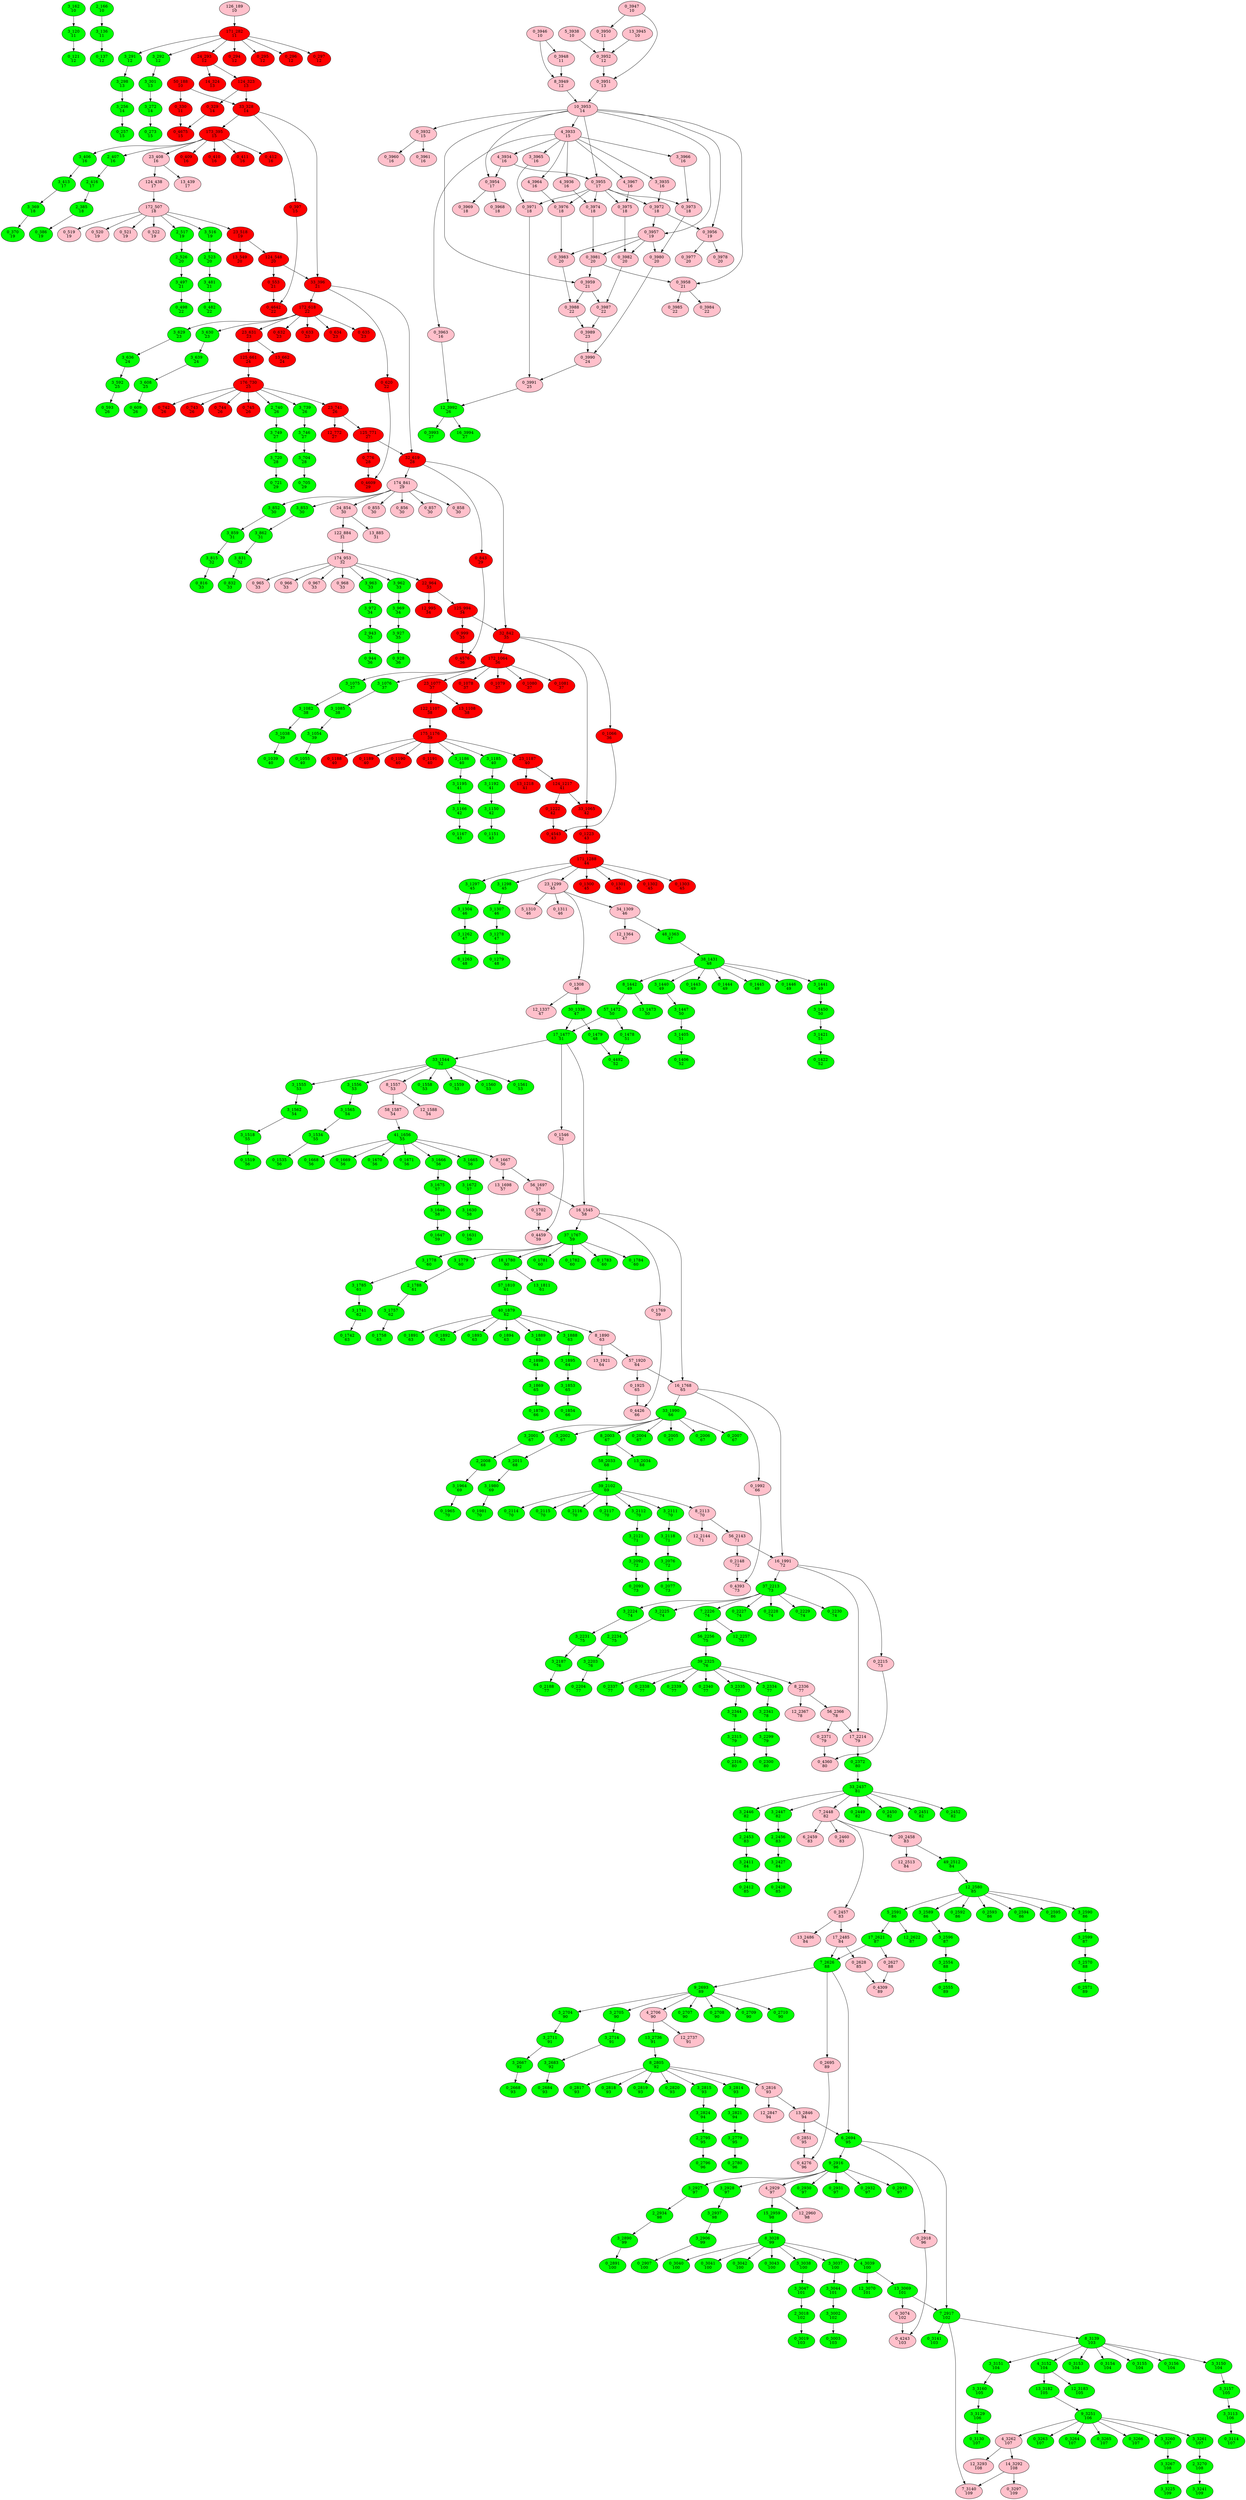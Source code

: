 digraph{
"3_162\n10" [style=filled, fillcolor = green]
"3_162\n10" -> "3_120\n11"
"3_120\n11" [style=filled, fillcolor = green]
"2_166\n10" [style=filled, fillcolor = green]
"2_166\n10" -> "3_136\n11"
"3_136\n11" [style=filled, fillcolor = green]
"126_189\n10" [style=filled, fillcolor = pink]
"126_189\n10" -> "171_282\n11"
"171_282\n11" [style=filled, fillcolor = red]
"50_188\n10" [style=filled, fillcolor = red]
"50_188\n10" -> "0_330\n11"
"0_330\n11" [style=filled, fillcolor = red]
"50_188\n10" -> "33_328\n14"
"33_328\n14" [style=filled, fillcolor = red]
"0_3946\n10" [style=filled, fillcolor = pink]
"0_3946\n10" -> "0_3948\n11"
"0_3948\n11" [style=filled, fillcolor = pink]
"0_3946\n10" -> "8_3949\n12"
"8_3949\n12" [style=filled, fillcolor = pink]
"0_3947\n10" [style=filled, fillcolor = pink]
"0_3947\n10" -> "0_3950\n11"
"0_3950\n11" [style=filled, fillcolor = pink]
"0_3947\n10" -> "0_3951\n13"
"0_3951\n13" [style=filled, fillcolor = pink]
"3_120\n11" [style=filled, fillcolor = green]
"3_120\n11" -> "0_121\n12"
"0_121\n12" [style=filled, fillcolor = green]
"3_136\n11" [style=filled, fillcolor = green]
"3_136\n11" -> "0_137\n12"
"0_137\n12" [style=filled, fillcolor = green]
"171_282\n11" [style=filled, fillcolor = red]
"171_282\n11" -> "3_291\n12"
"3_291\n12" [style=filled, fillcolor = green]
"171_282\n11" -> "3_292\n12"
"3_292\n12" [style=filled, fillcolor = green]
"171_282\n11" -> "24_293\n12"
"24_293\n12" [style=filled, fillcolor = red]
"171_282\n11" -> "0_294\n12"
"0_294\n12" [style=filled, fillcolor = red]
"171_282\n11" -> "0_295\n12"
"0_295\n12" [style=filled, fillcolor = red]
"171_282\n11" -> "0_296\n12"
"0_296\n12" [style=filled, fillcolor = red]
"171_282\n11" -> "0_297\n12"
"0_297\n12" [style=filled, fillcolor = red]
"0_3948\n11" [style=filled, fillcolor = pink]
"0_3948\n11" -> "8_3949\n12"
"8_3949\n12" [style=filled, fillcolor = pink]
"5_3938\n10" [style=filled, fillcolor = pink]
"5_3938\n10" -> "0_3952\n12"
"0_3952\n12" [style=filled, fillcolor = pink]
"13_3945\n10" [style=filled, fillcolor = pink]
"13_3945\n10" -> "0_3952\n12"
"0_3952\n12" [style=filled, fillcolor = pink]
"0_3950\n11" [style=filled, fillcolor = pink]
"0_3950\n11" -> "0_3952\n12"
"0_3952\n12" [style=filled, fillcolor = pink]
"3_291\n12" [style=filled, fillcolor = green]
"3_291\n12" -> "3_298\n13"
"3_298\n13" [style=filled, fillcolor = green]
"3_292\n12" [style=filled, fillcolor = green]
"3_292\n12" -> "3_301\n13"
"3_301\n13" [style=filled, fillcolor = green]
"24_293\n12" [style=filled, fillcolor = red]
"24_293\n12" -> "124_323\n13"
"124_323\n13" [style=filled, fillcolor = red]
"24_293\n12" -> "14_324\n13"
"14_324\n13" [style=filled, fillcolor = red]
"0_3952\n12" [style=filled, fillcolor = pink]
"0_3952\n12" -> "0_3951\n13"
"0_3951\n13" [style=filled, fillcolor = pink]
"3_298\n13" [style=filled, fillcolor = green]
"3_298\n13" -> "3_256\n14"
"3_256\n14" [style=filled, fillcolor = green]
"3_301\n13" [style=filled, fillcolor = green]
"3_301\n13" -> "3_272\n14"
"3_272\n14" [style=filled, fillcolor = green]
"124_323\n13" [style=filled, fillcolor = red]
"124_323\n13" -> "33_328\n14"
"33_328\n14" [style=filled, fillcolor = red]
"124_323\n13" -> "0_329\n14"
"0_329\n14" [style=filled, fillcolor = red]
"8_3949\n12" [style=filled, fillcolor = pink]
"8_3949\n12" -> "10_3953\n14"
"10_3953\n14" [style=filled, fillcolor = pink]
"0_3951\n13" [style=filled, fillcolor = pink]
"0_3951\n13" -> "10_3953\n14"
"10_3953\n14" [style=filled, fillcolor = pink]
"3_256\n14" [style=filled, fillcolor = green]
"3_256\n14" -> "0_257\n15"
"0_257\n15" [style=filled, fillcolor = green]
"3_272\n14" [style=filled, fillcolor = green]
"3_272\n14" -> "0_273\n15"
"0_273\n15" [style=filled, fillcolor = green]
"33_328\n14" [style=filled, fillcolor = red]
"33_328\n14" -> "173_395\n15"
"173_395\n15" [style=filled, fillcolor = red]
"33_328\n14" -> "0_397\n15"
"0_397\n15" [style=filled, fillcolor = red]
"33_328\n14" -> "33_396\n21"
"33_396\n21" [style=filled, fillcolor = red]
"10_3953\n14" [style=filled, fillcolor = pink]
"10_3953\n14" -> "0_3932\n15"
"0_3932\n15" [style=filled, fillcolor = pink]
"10_3953\n14" -> "4_3933\n15"
"4_3933\n15" [style=filled, fillcolor = pink]
"10_3953\n14" -> "0_3954\n17"
"0_3954\n17" [style=filled, fillcolor = pink]
"10_3953\n14" -> "0_3955\n17"
"0_3955\n17" [style=filled, fillcolor = pink]
"10_3953\n14" -> "0_3956\n19"
"0_3956\n19" [style=filled, fillcolor = pink]
"10_3953\n14" -> "0_3957\n19"
"0_3957\n19" [style=filled, fillcolor = pink]
"10_3953\n14" -> "0_3958\n21"
"0_3958\n21" [style=filled, fillcolor = pink]
"10_3953\n14" -> "0_3959\n21"
"0_3959\n21" [style=filled, fillcolor = pink]
"0_330\n11" [style=filled, fillcolor = red]
"0_330\n11" -> "0_4675\n15"
"0_4675\n15" [style=filled, fillcolor = red]
"0_329\n14" [style=filled, fillcolor = red]
"0_329\n14" -> "0_4675\n15"
"0_4675\n15" [style=filled, fillcolor = red]
"173_395\n15" [style=filled, fillcolor = red]
"173_395\n15" -> "3_406\n16"
"3_406\n16" [style=filled, fillcolor = green]
"173_395\n15" -> "2_407\n16"
"2_407\n16" [style=filled, fillcolor = green]
"173_395\n15" -> "23_408\n16"
"23_408\n16" [style=filled, fillcolor = pink]
"173_395\n15" -> "0_409\n16"
"0_409\n16" [style=filled, fillcolor = red]
"173_395\n15" -> "0_410\n16"
"0_410\n16" [style=filled, fillcolor = red]
"173_395\n15" -> "0_411\n16"
"0_411\n16" [style=filled, fillcolor = red]
"173_395\n15" -> "0_412\n16"
"0_412\n16" [style=filled, fillcolor = red]
"4_3933\n15" [style=filled, fillcolor = pink]
"4_3933\n15" -> "4_3934\n16"
"4_3934\n16" [style=filled, fillcolor = pink]
"4_3933\n15" -> "3_3935\n16"
"3_3935\n16" [style=filled, fillcolor = pink]
"4_3933\n15" -> "4_3936\n16"
"4_3936\n16" [style=filled, fillcolor = pink]
"4_3933\n15" -> "0_3963\n16"
"0_3963\n16" [style=filled, fillcolor = pink]
"4_3933\n15" -> "4_3964\n16"
"4_3964\n16" [style=filled, fillcolor = pink]
"4_3933\n15" -> "3_3965\n16"
"3_3965\n16" [style=filled, fillcolor = pink]
"4_3933\n15" -> "3_3966\n16"
"3_3966\n16" [style=filled, fillcolor = pink]
"4_3933\n15" -> "4_3967\n16"
"4_3967\n16" [style=filled, fillcolor = pink]
"0_3932\n15" [style=filled, fillcolor = pink]
"0_3932\n15" -> "0_3960\n16"
"0_3960\n16" [style=filled, fillcolor = pink]
"0_3932\n15" -> "0_3961\n16"
"0_3961\n16" [style=filled, fillcolor = pink]
"3_406\n16" [style=filled, fillcolor = green]
"3_406\n16" -> "3_413\n17"
"3_413\n17" [style=filled, fillcolor = green]
"2_407\n16" [style=filled, fillcolor = green]
"2_407\n16" -> "2_416\n17"
"2_416\n17" [style=filled, fillcolor = green]
"23_408\n16" [style=filled, fillcolor = pink]
"23_408\n16" -> "124_438\n17"
"124_438\n17" [style=filled, fillcolor = pink]
"23_408\n16" -> "13_439\n17"
"13_439\n17" [style=filled, fillcolor = pink]
"4_3934\n16" [style=filled, fillcolor = pink]
"4_3934\n16" -> "0_3954\n17"
"0_3954\n17" [style=filled, fillcolor = pink]
"4_3934\n16" -> "0_3955\n17"
"0_3955\n17" [style=filled, fillcolor = pink]
"3_413\n17" [style=filled, fillcolor = green]
"3_413\n17" -> "3_369\n18"
"3_369\n18" [style=filled, fillcolor = green]
"2_416\n17" [style=filled, fillcolor = green]
"2_416\n17" -> "2_385\n18"
"2_385\n18" [style=filled, fillcolor = green]
"124_438\n17" [style=filled, fillcolor = pink]
"124_438\n17" -> "172_507\n18"
"172_507\n18" [style=filled, fillcolor = pink]
"0_3954\n17" [style=filled, fillcolor = pink]
"0_3954\n17" -> "0_3968\n18"
"0_3968\n18" [style=filled, fillcolor = pink]
"0_3954\n17" -> "0_3969\n18"
"0_3969\n18" [style=filled, fillcolor = pink]
"3_3965\n16" [style=filled, fillcolor = pink]
"3_3965\n16" -> "0_3971\n18"
"0_3971\n18" [style=filled, fillcolor = pink]
"0_3955\n17" [style=filled, fillcolor = pink]
"0_3955\n17" -> "0_3971\n18"
"0_3971\n18" [style=filled, fillcolor = pink]
"0_3955\n17" -> "0_3972\n18"
"0_3972\n18" [style=filled, fillcolor = pink]
"0_3955\n17" -> "0_3973\n18"
"0_3973\n18" [style=filled, fillcolor = pink]
"0_3955\n17" -> "0_3974\n18"
"0_3974\n18" [style=filled, fillcolor = pink]
"0_3955\n17" -> "0_3975\n18"
"0_3975\n18" [style=filled, fillcolor = pink]
"0_3955\n17" -> "0_3976\n18"
"0_3976\n18" [style=filled, fillcolor = pink]
"3_3935\n16" [style=filled, fillcolor = pink]
"3_3935\n16" -> "0_3972\n18"
"0_3972\n18" [style=filled, fillcolor = pink]
"3_3966\n16" [style=filled, fillcolor = pink]
"3_3966\n16" -> "0_3973\n18"
"0_3973\n18" [style=filled, fillcolor = pink]
"4_3936\n16" [style=filled, fillcolor = pink]
"4_3936\n16" -> "0_3974\n18"
"0_3974\n18" [style=filled, fillcolor = pink]
"4_3967\n16" [style=filled, fillcolor = pink]
"4_3967\n16" -> "0_3975\n18"
"0_3975\n18" [style=filled, fillcolor = pink]
"4_3964\n16" [style=filled, fillcolor = pink]
"4_3964\n16" -> "0_3976\n18"
"0_3976\n18" [style=filled, fillcolor = pink]
"3_369\n18" [style=filled, fillcolor = green]
"3_369\n18" -> "0_370\n19"
"0_370\n19" [style=filled, fillcolor = green]
"2_385\n18" [style=filled, fillcolor = green]
"2_385\n18" -> "0_386\n19"
"0_386\n19" [style=filled, fillcolor = green]
"172_507\n18" [style=filled, fillcolor = pink]
"172_507\n18" -> "3_516\n19"
"3_516\n19" [style=filled, fillcolor = green]
"172_507\n18" -> "2_517\n19"
"2_517\n19" [style=filled, fillcolor = green]
"172_507\n18" -> "23_518\n19"
"23_518\n19" [style=filled, fillcolor = red]
"172_507\n18" -> "0_519\n19"
"0_519\n19" [style=filled, fillcolor = pink]
"172_507\n18" -> "0_520\n19"
"0_520\n19" [style=filled, fillcolor = pink]
"172_507\n18" -> "0_521\n19"
"0_521\n19" [style=filled, fillcolor = pink]
"172_507\n18" -> "0_522\n19"
"0_522\n19" [style=filled, fillcolor = pink]
"0_3972\n18" [style=filled, fillcolor = pink]
"0_3972\n18" -> "0_3956\n19"
"0_3956\n19" [style=filled, fillcolor = pink]
"0_3972\n18" -> "0_3957\n19"
"0_3957\n19" [style=filled, fillcolor = pink]
"3_516\n19" [style=filled, fillcolor = green]
"3_516\n19" -> "2_523\n20"
"2_523\n20" [style=filled, fillcolor = green]
"2_517\n19" [style=filled, fillcolor = green]
"2_517\n19" -> "2_526\n20"
"2_526\n20" [style=filled, fillcolor = green]
"23_518\n19" [style=filled, fillcolor = red]
"23_518\n19" -> "124_548\n20"
"124_548\n20" [style=filled, fillcolor = red]
"23_518\n19" -> "13_549\n20"
"13_549\n20" [style=filled, fillcolor = red]
"0_3956\n19" [style=filled, fillcolor = pink]
"0_3956\n19" -> "0_3977\n20"
"0_3977\n20" [style=filled, fillcolor = pink]
"0_3956\n19" -> "0_3978\n20"
"0_3978\n20" [style=filled, fillcolor = pink]
"0_3973\n18" [style=filled, fillcolor = pink]
"0_3973\n18" -> "0_3980\n20"
"0_3980\n20" [style=filled, fillcolor = pink]
"0_3957\n19" [style=filled, fillcolor = pink]
"0_3957\n19" -> "0_3980\n20"
"0_3980\n20" [style=filled, fillcolor = pink]
"0_3957\n19" -> "0_3981\n20"
"0_3981\n20" [style=filled, fillcolor = pink]
"0_3957\n19" -> "0_3982\n20"
"0_3982\n20" [style=filled, fillcolor = pink]
"0_3957\n19" -> "0_3983\n20"
"0_3983\n20" [style=filled, fillcolor = pink]
"0_3974\n18" [style=filled, fillcolor = pink]
"0_3974\n18" -> "0_3981\n20"
"0_3981\n20" [style=filled, fillcolor = pink]
"0_3975\n18" [style=filled, fillcolor = pink]
"0_3975\n18" -> "0_3982\n20"
"0_3982\n20" [style=filled, fillcolor = pink]
"0_3976\n18" [style=filled, fillcolor = pink]
"0_3976\n18" -> "0_3983\n20"
"0_3983\n20" [style=filled, fillcolor = pink]
"124_548\n20" [style=filled, fillcolor = red]
"124_548\n20" -> "33_396\n21"
"33_396\n21" [style=filled, fillcolor = red]
"124_548\n20" -> "0_553\n21"
"0_553\n21" [style=filled, fillcolor = red]
"2_523\n20" [style=filled, fillcolor = green]
"2_523\n20" -> "3_481\n21"
"3_481\n21" [style=filled, fillcolor = green]
"2_526\n20" [style=filled, fillcolor = green]
"2_526\n20" -> "3_497\n21"
"3_497\n21" [style=filled, fillcolor = green]
"0_3981\n20" [style=filled, fillcolor = pink]
"0_3981\n20" -> "0_3958\n21"
"0_3958\n21" [style=filled, fillcolor = pink]
"0_3981\n20" -> "0_3959\n21"
"0_3959\n21" [style=filled, fillcolor = pink]
"3_481\n21" [style=filled, fillcolor = green]
"3_481\n21" -> "0_482\n22"
"0_482\n22" [style=filled, fillcolor = green]
"3_497\n21" [style=filled, fillcolor = green]
"3_497\n21" -> "0_498\n22"
"0_498\n22" [style=filled, fillcolor = green]
"33_396\n21" [style=filled, fillcolor = red]
"33_396\n21" -> "172_618\n22"
"172_618\n22" [style=filled, fillcolor = red]
"33_396\n21" -> "0_620\n22"
"0_620\n22" [style=filled, fillcolor = red]
"33_396\n21" -> "32_619\n28"
"32_619\n28" [style=filled, fillcolor = red]
"0_3958\n21" [style=filled, fillcolor = pink]
"0_3958\n21" -> "0_3984\n22"
"0_3984\n22" [style=filled, fillcolor = pink]
"0_3958\n21" -> "0_3985\n22"
"0_3985\n22" [style=filled, fillcolor = pink]
"0_3982\n20" [style=filled, fillcolor = pink]
"0_3982\n20" -> "0_3987\n22"
"0_3987\n22" [style=filled, fillcolor = pink]
"0_3959\n21" [style=filled, fillcolor = pink]
"0_3959\n21" -> "0_3987\n22"
"0_3987\n22" [style=filled, fillcolor = pink]
"0_3959\n21" -> "0_3988\n22"
"0_3988\n22" [style=filled, fillcolor = pink]
"0_3983\n20" [style=filled, fillcolor = pink]
"0_3983\n20" -> "0_3988\n22"
"0_3988\n22" [style=filled, fillcolor = pink]
"0_397\n15" [style=filled, fillcolor = red]
"0_397\n15" -> "0_4642\n22"
"0_4642\n22" [style=filled, fillcolor = red]
"0_553\n21" [style=filled, fillcolor = red]
"0_553\n21" -> "0_4642\n22"
"0_4642\n22" [style=filled, fillcolor = red]
"172_618\n22" [style=filled, fillcolor = red]
"172_618\n22" -> "3_629\n23"
"3_629\n23" [style=filled, fillcolor = green]
"172_618\n22" -> "3_630\n23"
"3_630\n23" [style=filled, fillcolor = green]
"172_618\n22" -> "23_631\n23"
"23_631\n23" [style=filled, fillcolor = red]
"172_618\n22" -> "0_632\n23"
"0_632\n23" [style=filled, fillcolor = red]
"172_618\n22" -> "0_633\n23"
"0_633\n23" [style=filled, fillcolor = red]
"172_618\n22" -> "0_634\n23"
"0_634\n23" [style=filled, fillcolor = red]
"172_618\n22" -> "0_635\n23"
"0_635\n23" [style=filled, fillcolor = red]
"0_3987\n22" [style=filled, fillcolor = pink]
"0_3987\n22" -> "0_3989\n23"
"0_3989\n23" [style=filled, fillcolor = pink]
"0_3988\n22" [style=filled, fillcolor = pink]
"0_3988\n22" -> "0_3989\n23"
"0_3989\n23" [style=filled, fillcolor = pink]
"3_629\n23" [style=filled, fillcolor = green]
"3_629\n23" -> "3_636\n24"
"3_636\n24" [style=filled, fillcolor = green]
"3_630\n23" [style=filled, fillcolor = green]
"3_630\n23" -> "3_639\n24"
"3_639\n24" [style=filled, fillcolor = green]
"23_631\n23" [style=filled, fillcolor = red]
"23_631\n23" -> "125_661\n24"
"125_661\n24" [style=filled, fillcolor = red]
"23_631\n23" -> "13_662\n24"
"13_662\n24" [style=filled, fillcolor = red]
"0_3980\n20" [style=filled, fillcolor = pink]
"0_3980\n20" -> "0_3990\n24"
"0_3990\n24" [style=filled, fillcolor = pink]
"0_3989\n23" [style=filled, fillcolor = pink]
"0_3989\n23" -> "0_3990\n24"
"0_3990\n24" [style=filled, fillcolor = pink]
"3_636\n24" [style=filled, fillcolor = green]
"3_636\n24" -> "3_592\n25"
"3_592\n25" [style=filled, fillcolor = green]
"3_639\n24" [style=filled, fillcolor = green]
"3_639\n24" -> "3_608\n25"
"3_608\n25" [style=filled, fillcolor = green]
"125_661\n24" [style=filled, fillcolor = red]
"125_661\n24" -> "176_730\n25"
"176_730\n25" [style=filled, fillcolor = red]
"0_3971\n18" [style=filled, fillcolor = pink]
"0_3971\n18" -> "0_3991\n25"
"0_3991\n25" [style=filled, fillcolor = pink]
"0_3990\n24" [style=filled, fillcolor = pink]
"0_3990\n24" -> "0_3991\n25"
"0_3991\n25" [style=filled, fillcolor = pink]
"3_592\n25" [style=filled, fillcolor = green]
"3_592\n25" -> "0_593\n26"
"0_593\n26" [style=filled, fillcolor = green]
"3_608\n25" [style=filled, fillcolor = green]
"3_608\n25" -> "0_609\n26"
"0_609\n26" [style=filled, fillcolor = green]
"176_730\n25" [style=filled, fillcolor = red]
"176_730\n25" -> "3_739\n26"
"3_739\n26" [style=filled, fillcolor = green]
"176_730\n25" -> "2_740\n26"
"2_740\n26" [style=filled, fillcolor = green]
"176_730\n25" -> "23_741\n26"
"23_741\n26" [style=filled, fillcolor = red]
"176_730\n25" -> "0_742\n26"
"0_742\n26" [style=filled, fillcolor = red]
"176_730\n25" -> "0_743\n26"
"0_743\n26" [style=filled, fillcolor = red]
"176_730\n25" -> "0_744\n26"
"0_744\n26" [style=filled, fillcolor = red]
"176_730\n25" -> "0_745\n26"
"0_745\n26" [style=filled, fillcolor = red]
"0_3963\n16" [style=filled, fillcolor = pink]
"0_3963\n16" -> "12_3992\n26"
"12_3992\n26" [style=filled, fillcolor = green]
"0_3991\n25" [style=filled, fillcolor = pink]
"0_3991\n25" -> "12_3992\n26"
"12_3992\n26" [style=filled, fillcolor = green]
"3_739\n26" [style=filled, fillcolor = green]
"3_739\n26" -> "3_746\n27"
"3_746\n27" [style=filled, fillcolor = green]
"2_740\n26" [style=filled, fillcolor = green]
"2_740\n26" -> "3_749\n27"
"3_749\n27" [style=filled, fillcolor = green]
"23_741\n26" [style=filled, fillcolor = red]
"23_741\n26" -> "125_771\n27"
"125_771\n27" [style=filled, fillcolor = red]
"23_741\n26" -> "12_772\n27"
"12_772\n27" [style=filled, fillcolor = red]
"12_3992\n26" [style=filled, fillcolor = green]
"12_3992\n26" -> "0_3993\n27"
"0_3993\n27" [style=filled, fillcolor = green]
"12_3992\n26" -> "16_3994\n27"
"16_3994\n27" [style=filled, fillcolor = green]
"125_771\n27" [style=filled, fillcolor = red]
"125_771\n27" -> "32_619\n28"
"32_619\n28" [style=filled, fillcolor = red]
"125_771\n27" -> "0_776\n28"
"0_776\n28" [style=filled, fillcolor = red]
"3_746\n27" [style=filled, fillcolor = green]
"3_746\n27" -> "3_704\n28"
"3_704\n28" [style=filled, fillcolor = green]
"3_749\n27" [style=filled, fillcolor = green]
"3_749\n27" -> "3_720\n28"
"3_720\n28" [style=filled, fillcolor = green]
"3_704\n28" [style=filled, fillcolor = green]
"3_704\n28" -> "0_705\n29"
"0_705\n29" [style=filled, fillcolor = green]
"3_720\n28" [style=filled, fillcolor = green]
"3_720\n28" -> "0_721\n29"
"0_721\n29" [style=filled, fillcolor = green]
"32_619\n28" [style=filled, fillcolor = red]
"32_619\n28" -> "174_841\n29"
"174_841\n29" [style=filled, fillcolor = pink]
"32_619\n28" -> "0_843\n29"
"0_843\n29" [style=filled, fillcolor = red]
"32_619\n28" -> "32_842\n35"
"32_842\n35" [style=filled, fillcolor = red]
"0_620\n22" [style=filled, fillcolor = red]
"0_620\n22" -> "0_4609\n29"
"0_4609\n29" [style=filled, fillcolor = red]
"0_776\n28" [style=filled, fillcolor = red]
"0_776\n28" -> "0_4609\n29"
"0_4609\n29" [style=filled, fillcolor = red]
"174_841\n29" [style=filled, fillcolor = pink]
"174_841\n29" -> "3_852\n30"
"3_852\n30" [style=filled, fillcolor = green]
"174_841\n29" -> "3_853\n30"
"3_853\n30" [style=filled, fillcolor = green]
"174_841\n29" -> "24_854\n30"
"24_854\n30" [style=filled, fillcolor = pink]
"174_841\n29" -> "0_855\n30"
"0_855\n30" [style=filled, fillcolor = pink]
"174_841\n29" -> "0_856\n30"
"0_856\n30" [style=filled, fillcolor = pink]
"174_841\n29" -> "0_857\n30"
"0_857\n30" [style=filled, fillcolor = pink]
"174_841\n29" -> "0_858\n30"
"0_858\n30" [style=filled, fillcolor = pink]
"3_852\n30" [style=filled, fillcolor = green]
"3_852\n30" -> "3_859\n31"
"3_859\n31" [style=filled, fillcolor = green]
"3_853\n30" [style=filled, fillcolor = green]
"3_853\n30" -> "3_862\n31"
"3_862\n31" [style=filled, fillcolor = green]
"24_854\n30" [style=filled, fillcolor = pink]
"24_854\n30" -> "122_884\n31"
"122_884\n31" [style=filled, fillcolor = pink]
"24_854\n30" -> "13_885\n31"
"13_885\n31" [style=filled, fillcolor = pink]
"3_859\n31" [style=filled, fillcolor = green]
"3_859\n31" -> "3_815\n32"
"3_815\n32" [style=filled, fillcolor = green]
"3_862\n31" [style=filled, fillcolor = green]
"3_862\n31" -> "3_831\n32"
"3_831\n32" [style=filled, fillcolor = green]
"122_884\n31" [style=filled, fillcolor = pink]
"122_884\n31" -> "174_953\n32"
"174_953\n32" [style=filled, fillcolor = pink]
"3_815\n32" [style=filled, fillcolor = green]
"3_815\n32" -> "0_816\n33"
"0_816\n33" [style=filled, fillcolor = green]
"3_831\n32" [style=filled, fillcolor = green]
"3_831\n32" -> "0_832\n33"
"0_832\n33" [style=filled, fillcolor = green]
"174_953\n32" [style=filled, fillcolor = pink]
"174_953\n32" -> "3_962\n33"
"3_962\n33" [style=filled, fillcolor = green]
"174_953\n32" -> "3_963\n33"
"3_963\n33" [style=filled, fillcolor = green]
"174_953\n32" -> "22_964\n33"
"22_964\n33" [style=filled, fillcolor = red]
"174_953\n32" -> "0_965\n33"
"0_965\n33" [style=filled, fillcolor = pink]
"174_953\n32" -> "0_966\n33"
"0_966\n33" [style=filled, fillcolor = pink]
"174_953\n32" -> "0_967\n33"
"0_967\n33" [style=filled, fillcolor = pink]
"174_953\n32" -> "0_968\n33"
"0_968\n33" [style=filled, fillcolor = pink]
"3_962\n33" [style=filled, fillcolor = green]
"3_962\n33" -> "3_969\n34"
"3_969\n34" [style=filled, fillcolor = green]
"3_963\n33" [style=filled, fillcolor = green]
"3_963\n33" -> "3_972\n34"
"3_972\n34" [style=filled, fillcolor = green]
"22_964\n33" [style=filled, fillcolor = red]
"22_964\n33" -> "125_994\n34"
"125_994\n34" [style=filled, fillcolor = red]
"22_964\n33" -> "12_995\n34"
"12_995\n34" [style=filled, fillcolor = red]
"125_994\n34" [style=filled, fillcolor = red]
"125_994\n34" -> "32_842\n35"
"32_842\n35" [style=filled, fillcolor = red]
"125_994\n34" -> "0_999\n35"
"0_999\n35" [style=filled, fillcolor = red]
"3_969\n34" [style=filled, fillcolor = green]
"3_969\n34" -> "3_927\n35"
"3_927\n35" [style=filled, fillcolor = green]
"3_972\n34" [style=filled, fillcolor = green]
"3_972\n34" -> "2_943\n35"
"2_943\n35" [style=filled, fillcolor = green]
"3_927\n35" [style=filled, fillcolor = green]
"3_927\n35" -> "0_928\n36"
"0_928\n36" [style=filled, fillcolor = green]
"2_943\n35" [style=filled, fillcolor = green]
"2_943\n35" -> "0_944\n36"
"0_944\n36" [style=filled, fillcolor = green]
"32_842\n35" [style=filled, fillcolor = red]
"32_842\n35" -> "172_1064\n36"
"172_1064\n36" [style=filled, fillcolor = red]
"32_842\n35" -> "0_1066\n36"
"0_1066\n36" [style=filled, fillcolor = red]
"32_842\n35" -> "33_1065\n42"
"33_1065\n42" [style=filled, fillcolor = red]
"0_843\n29" [style=filled, fillcolor = red]
"0_843\n29" -> "0_4576\n36"
"0_4576\n36" [style=filled, fillcolor = red]
"0_999\n35" [style=filled, fillcolor = red]
"0_999\n35" -> "0_4576\n36"
"0_4576\n36" [style=filled, fillcolor = red]
"172_1064\n36" [style=filled, fillcolor = red]
"172_1064\n36" -> "3_1075\n37"
"3_1075\n37" [style=filled, fillcolor = green]
"172_1064\n36" -> "3_1076\n37"
"3_1076\n37" [style=filled, fillcolor = green]
"172_1064\n36" -> "23_1077\n37"
"23_1077\n37" [style=filled, fillcolor = red]
"172_1064\n36" -> "0_1078\n37"
"0_1078\n37" [style=filled, fillcolor = red]
"172_1064\n36" -> "0_1079\n37"
"0_1079\n37" [style=filled, fillcolor = red]
"172_1064\n36" -> "0_1080\n37"
"0_1080\n37" [style=filled, fillcolor = red]
"172_1064\n36" -> "0_1081\n37"
"0_1081\n37" [style=filled, fillcolor = red]
"3_1075\n37" [style=filled, fillcolor = green]
"3_1075\n37" -> "3_1082\n38"
"3_1082\n38" [style=filled, fillcolor = green]
"3_1076\n37" [style=filled, fillcolor = green]
"3_1076\n37" -> "3_1085\n38"
"3_1085\n38" [style=filled, fillcolor = green]
"23_1077\n37" [style=filled, fillcolor = red]
"23_1077\n37" -> "122_1107\n38"
"122_1107\n38" [style=filled, fillcolor = red]
"23_1077\n37" -> "13_1108\n38"
"13_1108\n38" [style=filled, fillcolor = red]
"3_1082\n38" [style=filled, fillcolor = green]
"3_1082\n38" -> "3_1038\n39"
"3_1038\n39" [style=filled, fillcolor = green]
"3_1085\n38" [style=filled, fillcolor = green]
"3_1085\n38" -> "3_1054\n39"
"3_1054\n39" [style=filled, fillcolor = green]
"122_1107\n38" [style=filled, fillcolor = red]
"122_1107\n38" -> "175_1176\n39"
"175_1176\n39" [style=filled, fillcolor = red]
"3_1038\n39" [style=filled, fillcolor = green]
"3_1038\n39" -> "0_1039\n40"
"0_1039\n40" [style=filled, fillcolor = green]
"3_1054\n39" [style=filled, fillcolor = green]
"3_1054\n39" -> "0_1055\n40"
"0_1055\n40" [style=filled, fillcolor = green]
"175_1176\n39" [style=filled, fillcolor = red]
"175_1176\n39" -> "3_1185\n40"
"3_1185\n40" [style=filled, fillcolor = green]
"175_1176\n39" -> "3_1186\n40"
"3_1186\n40" [style=filled, fillcolor = green]
"175_1176\n39" -> "23_1187\n40"
"23_1187\n40" [style=filled, fillcolor = red]
"175_1176\n39" -> "0_1188\n40"
"0_1188\n40" [style=filled, fillcolor = red]
"175_1176\n39" -> "0_1189\n40"
"0_1189\n40" [style=filled, fillcolor = red]
"175_1176\n39" -> "0_1190\n40"
"0_1190\n40" [style=filled, fillcolor = red]
"175_1176\n39" -> "0_1191\n40"
"0_1191\n40" [style=filled, fillcolor = red]
"3_1185\n40" [style=filled, fillcolor = green]
"3_1185\n40" -> "3_1192\n41"
"3_1192\n41" [style=filled, fillcolor = green]
"3_1186\n40" [style=filled, fillcolor = green]
"3_1186\n40" -> "3_1195\n41"
"3_1195\n41" [style=filled, fillcolor = green]
"23_1187\n40" [style=filled, fillcolor = red]
"23_1187\n40" -> "124_1217\n41"
"124_1217\n41" [style=filled, fillcolor = red]
"23_1187\n40" -> "13_1218\n41"
"13_1218\n41" [style=filled, fillcolor = red]
"124_1217\n41" [style=filled, fillcolor = red]
"124_1217\n41" -> "33_1065\n42"
"33_1065\n42" [style=filled, fillcolor = red]
"124_1217\n41" -> "0_1222\n42"
"0_1222\n42" [style=filled, fillcolor = red]
"3_1192\n41" [style=filled, fillcolor = green]
"3_1192\n41" -> "3_1150\n42"
"3_1150\n42" [style=filled, fillcolor = green]
"3_1195\n41" [style=filled, fillcolor = green]
"3_1195\n41" -> "3_1166\n42"
"3_1166\n42" [style=filled, fillcolor = green]
"3_1150\n42" [style=filled, fillcolor = green]
"3_1150\n42" -> "0_1151\n43"
"0_1151\n43" [style=filled, fillcolor = green]
"3_1166\n42" [style=filled, fillcolor = green]
"3_1166\n42" -> "0_1167\n43"
"0_1167\n43" [style=filled, fillcolor = green]
"33_1065\n42" [style=filled, fillcolor = red]
"33_1065\n42" -> "0_1223\n43"
"0_1223\n43" [style=filled, fillcolor = red]
"0_1066\n36" [style=filled, fillcolor = red]
"0_1066\n36" -> "0_4543\n43"
"0_4543\n43" [style=filled, fillcolor = red]
"0_1222\n42" [style=filled, fillcolor = red]
"0_1222\n42" -> "0_4543\n43"
"0_4543\n43" [style=filled, fillcolor = red]
"0_1223\n43" [style=filled, fillcolor = red]
"0_1223\n43" -> "171_1288\n44"
"171_1288\n44" [style=filled, fillcolor = red]
"171_1288\n44" [style=filled, fillcolor = red]
"171_1288\n44" -> "3_1297\n45"
"3_1297\n45" [style=filled, fillcolor = green]
"171_1288\n44" -> "3_1298\n45"
"3_1298\n45" [style=filled, fillcolor = green]
"171_1288\n44" -> "23_1299\n45"
"23_1299\n45" [style=filled, fillcolor = pink]
"171_1288\n44" -> "0_1300\n45"
"0_1300\n45" [style=filled, fillcolor = red]
"171_1288\n44" -> "0_1301\n45"
"0_1301\n45" [style=filled, fillcolor = red]
"171_1288\n44" -> "0_1302\n45"
"0_1302\n45" [style=filled, fillcolor = red]
"171_1288\n44" -> "0_1303\n45"
"0_1303\n45" [style=filled, fillcolor = red]
"3_1297\n45" [style=filled, fillcolor = green]
"3_1297\n45" -> "3_1304\n46"
"3_1304\n46" [style=filled, fillcolor = green]
"3_1298\n45" [style=filled, fillcolor = green]
"3_1298\n45" -> "3_1307\n46"
"3_1307\n46" [style=filled, fillcolor = green]
"23_1299\n45" [style=filled, fillcolor = pink]
"23_1299\n45" -> "0_1308\n46"
"0_1308\n46" [style=filled, fillcolor = pink]
"23_1299\n45" -> "34_1309\n46"
"34_1309\n46" [style=filled, fillcolor = pink]
"23_1299\n45" -> "5_1310\n46"
"5_1310\n46" [style=filled, fillcolor = pink]
"23_1299\n45" -> "0_1311\n46"
"0_1311\n46" [style=filled, fillcolor = pink]
"3_1304\n46" [style=filled, fillcolor = green]
"3_1304\n46" -> "3_1262\n47"
"3_1262\n47" [style=filled, fillcolor = green]
"3_1307\n46" [style=filled, fillcolor = green]
"3_1307\n46" -> "3_1278\n47"
"3_1278\n47" [style=filled, fillcolor = green]
"0_1308\n46" [style=filled, fillcolor = pink]
"0_1308\n46" -> "30_1336\n47"
"30_1336\n47" [style=filled, fillcolor = green]
"0_1308\n46" -> "12_1337\n47"
"12_1337\n47" [style=filled, fillcolor = pink]
"34_1309\n46" [style=filled, fillcolor = pink]
"34_1309\n46" -> "48_1363\n47"
"48_1363\n47" [style=filled, fillcolor = green]
"34_1309\n46" -> "12_1364\n47"
"12_1364\n47" [style=filled, fillcolor = pink]
"3_1262\n47" [style=filled, fillcolor = green]
"3_1262\n47" -> "0_1263\n48"
"0_1263\n48" [style=filled, fillcolor = green]
"3_1278\n47" [style=filled, fillcolor = green]
"3_1278\n47" -> "0_1279\n48"
"0_1279\n48" [style=filled, fillcolor = green]
"48_1363\n47" [style=filled, fillcolor = green]
"48_1363\n47" -> "38_1431\n48"
"38_1431\n48" [style=filled, fillcolor = green]
"30_1336\n47" [style=filled, fillcolor = green]
"30_1336\n47" -> "0_1479\n48"
"0_1479\n48" [style=filled, fillcolor = green]
"30_1336\n47" -> "17_1477\n51"
"17_1477\n51" [style=filled, fillcolor = green]
"38_1431\n48" [style=filled, fillcolor = green]
"38_1431\n48" -> "3_1440\n49"
"3_1440\n49" [style=filled, fillcolor = green]
"38_1431\n48" -> "3_1441\n49"
"3_1441\n49" [style=filled, fillcolor = green]
"38_1431\n48" -> "8_1442\n49"
"8_1442\n49" [style=filled, fillcolor = green]
"38_1431\n48" -> "0_1443\n49"
"0_1443\n49" [style=filled, fillcolor = green]
"38_1431\n48" -> "0_1444\n49"
"0_1444\n49" [style=filled, fillcolor = green]
"38_1431\n48" -> "0_1445\n49"
"0_1445\n49" [style=filled, fillcolor = green]
"38_1431\n48" -> "0_1446\n49"
"0_1446\n49" [style=filled, fillcolor = green]
"3_1440\n49" [style=filled, fillcolor = green]
"3_1440\n49" -> "3_1447\n50"
"3_1447\n50" [style=filled, fillcolor = green]
"3_1441\n49" [style=filled, fillcolor = green]
"3_1441\n49" -> "3_1450\n50"
"3_1450\n50" [style=filled, fillcolor = green]
"8_1442\n49" [style=filled, fillcolor = green]
"8_1442\n49" -> "57_1472\n50"
"57_1472\n50" [style=filled, fillcolor = green]
"8_1442\n49" -> "13_1473\n50"
"13_1473\n50" [style=filled, fillcolor = green]
"3_1447\n50" [style=filled, fillcolor = green]
"3_1447\n50" -> "3_1405\n51"
"3_1405\n51" [style=filled, fillcolor = green]
"3_1450\n50" [style=filled, fillcolor = green]
"3_1450\n50" -> "3_1421\n51"
"3_1421\n51" [style=filled, fillcolor = green]
"57_1472\n50" [style=filled, fillcolor = green]
"57_1472\n50" -> "17_1477\n51"
"17_1477\n51" [style=filled, fillcolor = green]
"57_1472\n50" -> "0_1478\n51"
"0_1478\n51" [style=filled, fillcolor = green]
"3_1405\n51" [style=filled, fillcolor = green]
"3_1405\n51" -> "0_1406\n52"
"0_1406\n52" [style=filled, fillcolor = green]
"3_1421\n51" [style=filled, fillcolor = green]
"3_1421\n51" -> "0_1422\n52"
"0_1422\n52" [style=filled, fillcolor = green]
"17_1477\n51" [style=filled, fillcolor = green]
"17_1477\n51" -> "33_1544\n52"
"33_1544\n52" [style=filled, fillcolor = green]
"17_1477\n51" -> "0_1546\n52"
"0_1546\n52" [style=filled, fillcolor = pink]
"17_1477\n51" -> "16_1545\n58"
"16_1545\n58" [style=filled, fillcolor = pink]
"0_1479\n48" [style=filled, fillcolor = green]
"0_1479\n48" -> "0_4492\n52"
"0_4492\n52" [style=filled, fillcolor = green]
"0_1478\n51" [style=filled, fillcolor = green]
"0_1478\n51" -> "0_4492\n52"
"0_4492\n52" [style=filled, fillcolor = green]
"33_1544\n52" [style=filled, fillcolor = green]
"33_1544\n52" -> "3_1555\n53"
"3_1555\n53" [style=filled, fillcolor = green]
"33_1544\n52" -> "3_1556\n53"
"3_1556\n53" [style=filled, fillcolor = green]
"33_1544\n52" -> "8_1557\n53"
"8_1557\n53" [style=filled, fillcolor = pink]
"33_1544\n52" -> "0_1558\n53"
"0_1558\n53" [style=filled, fillcolor = green]
"33_1544\n52" -> "0_1559\n53"
"0_1559\n53" [style=filled, fillcolor = green]
"33_1544\n52" -> "0_1560\n53"
"0_1560\n53" [style=filled, fillcolor = green]
"33_1544\n52" -> "0_1561\n53"
"0_1561\n53" [style=filled, fillcolor = green]
"3_1555\n53" [style=filled, fillcolor = green]
"3_1555\n53" -> "3_1562\n54"
"3_1562\n54" [style=filled, fillcolor = green]
"3_1556\n53" [style=filled, fillcolor = green]
"3_1556\n53" -> "3_1565\n54"
"3_1565\n54" [style=filled, fillcolor = green]
"8_1557\n53" [style=filled, fillcolor = pink]
"8_1557\n53" -> "58_1587\n54"
"58_1587\n54" [style=filled, fillcolor = pink]
"8_1557\n53" -> "12_1588\n54"
"12_1588\n54" [style=filled, fillcolor = pink]
"3_1562\n54" [style=filled, fillcolor = green]
"3_1562\n54" -> "3_1518\n55"
"3_1518\n55" [style=filled, fillcolor = green]
"3_1565\n54" [style=filled, fillcolor = green]
"3_1565\n54" -> "3_1534\n55"
"3_1534\n55" [style=filled, fillcolor = green]
"58_1587\n54" [style=filled, fillcolor = pink]
"58_1587\n54" -> "41_1656\n55"
"41_1656\n55" [style=filled, fillcolor = green]
"3_1518\n55" [style=filled, fillcolor = green]
"3_1518\n55" -> "0_1519\n56"
"0_1519\n56" [style=filled, fillcolor = green]
"3_1534\n55" [style=filled, fillcolor = green]
"3_1534\n55" -> "0_1535\n56"
"0_1535\n56" [style=filled, fillcolor = green]
"41_1656\n55" [style=filled, fillcolor = green]
"41_1656\n55" -> "3_1665\n56"
"3_1665\n56" [style=filled, fillcolor = green]
"41_1656\n55" -> "3_1666\n56"
"3_1666\n56" [style=filled, fillcolor = green]
"41_1656\n55" -> "8_1667\n56"
"8_1667\n56" [style=filled, fillcolor = pink]
"41_1656\n55" -> "0_1668\n56"
"0_1668\n56" [style=filled, fillcolor = green]
"41_1656\n55" -> "0_1669\n56"
"0_1669\n56" [style=filled, fillcolor = green]
"41_1656\n55" -> "0_1670\n56"
"0_1670\n56" [style=filled, fillcolor = green]
"41_1656\n55" -> "0_1671\n56"
"0_1671\n56" [style=filled, fillcolor = green]
"3_1665\n56" [style=filled, fillcolor = green]
"3_1665\n56" -> "3_1672\n57"
"3_1672\n57" [style=filled, fillcolor = green]
"3_1666\n56" [style=filled, fillcolor = green]
"3_1666\n56" -> "3_1675\n57"
"3_1675\n57" [style=filled, fillcolor = green]
"8_1667\n56" [style=filled, fillcolor = pink]
"8_1667\n56" -> "56_1697\n57"
"56_1697\n57" [style=filled, fillcolor = pink]
"8_1667\n56" -> "13_1698\n57"
"13_1698\n57" [style=filled, fillcolor = pink]
"56_1697\n57" [style=filled, fillcolor = pink]
"56_1697\n57" -> "16_1545\n58"
"16_1545\n58" [style=filled, fillcolor = pink]
"56_1697\n57" -> "0_1702\n58"
"0_1702\n58" [style=filled, fillcolor = pink]
"3_1672\n57" [style=filled, fillcolor = green]
"3_1672\n57" -> "3_1630\n58"
"3_1630\n58" [style=filled, fillcolor = green]
"3_1675\n57" [style=filled, fillcolor = green]
"3_1675\n57" -> "3_1646\n58"
"3_1646\n58" [style=filled, fillcolor = green]
"3_1630\n58" [style=filled, fillcolor = green]
"3_1630\n58" -> "0_1631\n59"
"0_1631\n59" [style=filled, fillcolor = green]
"3_1646\n58" [style=filled, fillcolor = green]
"3_1646\n58" -> "0_1647\n59"
"0_1647\n59" [style=filled, fillcolor = green]
"16_1545\n58" [style=filled, fillcolor = pink]
"16_1545\n58" -> "37_1767\n59"
"37_1767\n59" [style=filled, fillcolor = green]
"16_1545\n58" -> "0_1769\n59"
"0_1769\n59" [style=filled, fillcolor = pink]
"16_1545\n58" -> "16_1768\n65"
"16_1768\n65" [style=filled, fillcolor = pink]
"0_1546\n52" [style=filled, fillcolor = pink]
"0_1546\n52" -> "0_4459\n59"
"0_4459\n59" [style=filled, fillcolor = pink]
"0_1702\n58" [style=filled, fillcolor = pink]
"0_1702\n58" -> "0_4459\n59"
"0_4459\n59" [style=filled, fillcolor = pink]
"37_1767\n59" [style=filled, fillcolor = green]
"37_1767\n59" -> "3_1778\n60"
"3_1778\n60" [style=filled, fillcolor = green]
"37_1767\n59" -> "3_1779\n60"
"3_1779\n60" [style=filled, fillcolor = green]
"37_1767\n59" -> "18_1780\n60"
"18_1780\n60" [style=filled, fillcolor = green]
"37_1767\n59" -> "0_1781\n60"
"0_1781\n60" [style=filled, fillcolor = green]
"37_1767\n59" -> "0_1782\n60"
"0_1782\n60" [style=filled, fillcolor = green]
"37_1767\n59" -> "0_1783\n60"
"0_1783\n60" [style=filled, fillcolor = green]
"37_1767\n59" -> "0_1784\n60"
"0_1784\n60" [style=filled, fillcolor = green]
"3_1778\n60" [style=filled, fillcolor = green]
"3_1778\n60" -> "3_1785\n61"
"3_1785\n61" [style=filled, fillcolor = green]
"3_1779\n60" [style=filled, fillcolor = green]
"3_1779\n60" -> "2_1788\n61"
"2_1788\n61" [style=filled, fillcolor = green]
"18_1780\n60" [style=filled, fillcolor = green]
"18_1780\n60" -> "57_1810\n61"
"57_1810\n61" [style=filled, fillcolor = green]
"18_1780\n60" -> "13_1811\n61"
"13_1811\n61" [style=filled, fillcolor = green]
"3_1785\n61" [style=filled, fillcolor = green]
"3_1785\n61" -> "3_1741\n62"
"3_1741\n62" [style=filled, fillcolor = green]
"2_1788\n61" [style=filled, fillcolor = green]
"2_1788\n61" -> "3_1757\n62"
"3_1757\n62" [style=filled, fillcolor = green]
"57_1810\n61" [style=filled, fillcolor = green]
"57_1810\n61" -> "40_1879\n62"
"40_1879\n62" [style=filled, fillcolor = green]
"3_1741\n62" [style=filled, fillcolor = green]
"3_1741\n62" -> "0_1742\n63"
"0_1742\n63" [style=filled, fillcolor = green]
"3_1757\n62" [style=filled, fillcolor = green]
"3_1757\n62" -> "0_1758\n63"
"0_1758\n63" [style=filled, fillcolor = green]
"40_1879\n62" [style=filled, fillcolor = green]
"40_1879\n62" -> "3_1888\n63"
"3_1888\n63" [style=filled, fillcolor = green]
"40_1879\n62" -> "3_1889\n63"
"3_1889\n63" [style=filled, fillcolor = green]
"40_1879\n62" -> "8_1890\n63"
"8_1890\n63" [style=filled, fillcolor = pink]
"40_1879\n62" -> "0_1891\n63"
"0_1891\n63" [style=filled, fillcolor = green]
"40_1879\n62" -> "0_1892\n63"
"0_1892\n63" [style=filled, fillcolor = green]
"40_1879\n62" -> "0_1893\n63"
"0_1893\n63" [style=filled, fillcolor = green]
"40_1879\n62" -> "0_1894\n63"
"0_1894\n63" [style=filled, fillcolor = green]
"3_1888\n63" [style=filled, fillcolor = green]
"3_1888\n63" -> "3_1895\n64"
"3_1895\n64" [style=filled, fillcolor = green]
"3_1889\n63" [style=filled, fillcolor = green]
"3_1889\n63" -> "2_1898\n64"
"2_1898\n64" [style=filled, fillcolor = green]
"8_1890\n63" [style=filled, fillcolor = pink]
"8_1890\n63" -> "57_1920\n64"
"57_1920\n64" [style=filled, fillcolor = pink]
"8_1890\n63" -> "13_1921\n64"
"13_1921\n64" [style=filled, fillcolor = pink]
"57_1920\n64" [style=filled, fillcolor = pink]
"57_1920\n64" -> "16_1768\n65"
"16_1768\n65" [style=filled, fillcolor = pink]
"57_1920\n64" -> "0_1925\n65"
"0_1925\n65" [style=filled, fillcolor = pink]
"3_1895\n64" [style=filled, fillcolor = green]
"3_1895\n64" -> "3_1853\n65"
"3_1853\n65" [style=filled, fillcolor = green]
"2_1898\n64" [style=filled, fillcolor = green]
"2_1898\n64" -> "3_1869\n65"
"3_1869\n65" [style=filled, fillcolor = green]
"3_1853\n65" [style=filled, fillcolor = green]
"3_1853\n65" -> "0_1854\n66"
"0_1854\n66" [style=filled, fillcolor = green]
"3_1869\n65" [style=filled, fillcolor = green]
"3_1869\n65" -> "0_1870\n66"
"0_1870\n66" [style=filled, fillcolor = green]
"16_1768\n65" [style=filled, fillcolor = pink]
"16_1768\n65" -> "33_1990\n66"
"33_1990\n66" [style=filled, fillcolor = green]
"16_1768\n65" -> "0_1992\n66"
"0_1992\n66" [style=filled, fillcolor = pink]
"16_1768\n65" -> "16_1991\n72"
"16_1991\n72" [style=filled, fillcolor = pink]
"0_1769\n59" [style=filled, fillcolor = pink]
"0_1769\n59" -> "0_4426\n66"
"0_4426\n66" [style=filled, fillcolor = pink]
"0_1925\n65" [style=filled, fillcolor = pink]
"0_1925\n65" -> "0_4426\n66"
"0_4426\n66" [style=filled, fillcolor = pink]
"33_1990\n66" [style=filled, fillcolor = green]
"33_1990\n66" -> "3_2001\n67"
"3_2001\n67" [style=filled, fillcolor = green]
"33_1990\n66" -> "3_2002\n67"
"3_2002\n67" [style=filled, fillcolor = green]
"33_1990\n66" -> "8_2003\n67"
"8_2003\n67" [style=filled, fillcolor = green]
"33_1990\n66" -> "0_2004\n67"
"0_2004\n67" [style=filled, fillcolor = green]
"33_1990\n66" -> "0_2005\n67"
"0_2005\n67" [style=filled, fillcolor = green]
"33_1990\n66" -> "0_2006\n67"
"0_2006\n67" [style=filled, fillcolor = green]
"33_1990\n66" -> "0_2007\n67"
"0_2007\n67" [style=filled, fillcolor = green]
"3_2001\n67" [style=filled, fillcolor = green]
"3_2001\n67" -> "2_2008\n68"
"2_2008\n68" [style=filled, fillcolor = green]
"3_2002\n67" [style=filled, fillcolor = green]
"3_2002\n67" -> "3_2011\n68"
"3_2011\n68" [style=filled, fillcolor = green]
"8_2003\n67" [style=filled, fillcolor = green]
"8_2003\n67" -> "58_2033\n68"
"58_2033\n68" [style=filled, fillcolor = green]
"8_2003\n67" -> "13_2034\n68"
"13_2034\n68" [style=filled, fillcolor = green]
"2_2008\n68" [style=filled, fillcolor = green]
"2_2008\n68" -> "3_1964\n69"
"3_1964\n69" [style=filled, fillcolor = green]
"3_2011\n68" [style=filled, fillcolor = green]
"3_2011\n68" -> "3_1980\n69"
"3_1980\n69" [style=filled, fillcolor = green]
"58_2033\n68" [style=filled, fillcolor = green]
"58_2033\n68" -> "39_2102\n69"
"39_2102\n69" [style=filled, fillcolor = green]
"3_1964\n69" [style=filled, fillcolor = green]
"3_1964\n69" -> "0_1965\n70"
"0_1965\n70" [style=filled, fillcolor = green]
"3_1980\n69" [style=filled, fillcolor = green]
"3_1980\n69" -> "0_1981\n70"
"0_1981\n70" [style=filled, fillcolor = green]
"39_2102\n69" [style=filled, fillcolor = green]
"39_2102\n69" -> "3_2111\n70"
"3_2111\n70" [style=filled, fillcolor = green]
"39_2102\n69" -> "3_2112\n70"
"3_2112\n70" [style=filled, fillcolor = green]
"39_2102\n69" -> "8_2113\n70"
"8_2113\n70" [style=filled, fillcolor = pink]
"39_2102\n69" -> "0_2114\n70"
"0_2114\n70" [style=filled, fillcolor = green]
"39_2102\n69" -> "0_2115\n70"
"0_2115\n70" [style=filled, fillcolor = green]
"39_2102\n69" -> "0_2116\n70"
"0_2116\n70" [style=filled, fillcolor = green]
"39_2102\n69" -> "0_2117\n70"
"0_2117\n70" [style=filled, fillcolor = green]
"3_2111\n70" [style=filled, fillcolor = green]
"3_2111\n70" -> "3_2118\n71"
"3_2118\n71" [style=filled, fillcolor = green]
"3_2112\n70" [style=filled, fillcolor = green]
"3_2112\n70" -> "3_2121\n71"
"3_2121\n71" [style=filled, fillcolor = green]
"8_2113\n70" [style=filled, fillcolor = pink]
"8_2113\n70" -> "56_2143\n71"
"56_2143\n71" [style=filled, fillcolor = pink]
"8_2113\n70" -> "12_2144\n71"
"12_2144\n71" [style=filled, fillcolor = pink]
"56_2143\n71" [style=filled, fillcolor = pink]
"56_2143\n71" -> "16_1991\n72"
"16_1991\n72" [style=filled, fillcolor = pink]
"56_2143\n71" -> "0_2148\n72"
"0_2148\n72" [style=filled, fillcolor = pink]
"3_2118\n71" [style=filled, fillcolor = green]
"3_2118\n71" -> "3_2076\n72"
"3_2076\n72" [style=filled, fillcolor = green]
"3_2121\n71" [style=filled, fillcolor = green]
"3_2121\n71" -> "3_2092\n72"
"3_2092\n72" [style=filled, fillcolor = green]
"3_2076\n72" [style=filled, fillcolor = green]
"3_2076\n72" -> "0_2077\n73"
"0_2077\n73" [style=filled, fillcolor = green]
"3_2092\n72" [style=filled, fillcolor = green]
"3_2092\n72" -> "0_2093\n73"
"0_2093\n73" [style=filled, fillcolor = green]
"16_1991\n72" [style=filled, fillcolor = pink]
"16_1991\n72" -> "37_2213\n73"
"37_2213\n73" [style=filled, fillcolor = green]
"16_1991\n72" -> "0_2215\n73"
"0_2215\n73" [style=filled, fillcolor = pink]
"16_1991\n72" -> "17_2214\n79"
"17_2214\n79" [style=filled, fillcolor = pink]
"0_1992\n66" [style=filled, fillcolor = pink]
"0_1992\n66" -> "0_4393\n73"
"0_4393\n73" [style=filled, fillcolor = pink]
"0_2148\n72" [style=filled, fillcolor = pink]
"0_2148\n72" -> "0_4393\n73"
"0_4393\n73" [style=filled, fillcolor = pink]
"37_2213\n73" [style=filled, fillcolor = green]
"37_2213\n73" -> "3_2224\n74"
"3_2224\n74" [style=filled, fillcolor = green]
"37_2213\n73" -> "3_2225\n74"
"3_2225\n74" [style=filled, fillcolor = green]
"37_2213\n73" -> "7_2226\n74"
"7_2226\n74" [style=filled, fillcolor = green]
"37_2213\n73" -> "0_2227\n74"
"0_2227\n74" [style=filled, fillcolor = green]
"37_2213\n73" -> "0_2228\n74"
"0_2228\n74" [style=filled, fillcolor = green]
"37_2213\n73" -> "0_2229\n74"
"0_2229\n74" [style=filled, fillcolor = green]
"37_2213\n73" -> "0_2230\n74"
"0_2230\n74" [style=filled, fillcolor = green]
"3_2224\n74" [style=filled, fillcolor = green]
"3_2224\n74" -> "3_2231\n75"
"3_2231\n75" [style=filled, fillcolor = green]
"3_2225\n74" [style=filled, fillcolor = green]
"3_2225\n74" -> "2_2234\n75"
"2_2234\n75" [style=filled, fillcolor = green]
"7_2226\n74" [style=filled, fillcolor = green]
"7_2226\n74" -> "56_2256\n75"
"56_2256\n75" [style=filled, fillcolor = green]
"7_2226\n74" -> "12_2257\n75"
"12_2257\n75" [style=filled, fillcolor = green]
"3_2231\n75" [style=filled, fillcolor = green]
"3_2231\n75" -> "3_2187\n76"
"3_2187\n76" [style=filled, fillcolor = green]
"2_2234\n75" [style=filled, fillcolor = green]
"2_2234\n75" -> "3_2203\n76"
"3_2203\n76" [style=filled, fillcolor = green]
"56_2256\n75" [style=filled, fillcolor = green]
"56_2256\n75" -> "39_2325\n76"
"39_2325\n76" [style=filled, fillcolor = green]
"3_2187\n76" [style=filled, fillcolor = green]
"3_2187\n76" -> "0_2188\n77"
"0_2188\n77" [style=filled, fillcolor = green]
"3_2203\n76" [style=filled, fillcolor = green]
"3_2203\n76" -> "0_2204\n77"
"0_2204\n77" [style=filled, fillcolor = green]
"39_2325\n76" [style=filled, fillcolor = green]
"39_2325\n76" -> "3_2334\n77"
"3_2334\n77" [style=filled, fillcolor = green]
"39_2325\n76" -> "3_2335\n77"
"3_2335\n77" [style=filled, fillcolor = green]
"39_2325\n76" -> "8_2336\n77"
"8_2336\n77" [style=filled, fillcolor = pink]
"39_2325\n76" -> "0_2337\n77"
"0_2337\n77" [style=filled, fillcolor = green]
"39_2325\n76" -> "0_2338\n77"
"0_2338\n77" [style=filled, fillcolor = green]
"39_2325\n76" -> "0_2339\n77"
"0_2339\n77" [style=filled, fillcolor = green]
"39_2325\n76" -> "0_2340\n77"
"0_2340\n77" [style=filled, fillcolor = green]
"3_2334\n77" [style=filled, fillcolor = green]
"3_2334\n77" -> "3_2341\n78"
"3_2341\n78" [style=filled, fillcolor = green]
"3_2335\n77" [style=filled, fillcolor = green]
"3_2335\n77" -> "3_2344\n78"
"3_2344\n78" [style=filled, fillcolor = green]
"8_2336\n77" [style=filled, fillcolor = pink]
"8_2336\n77" -> "56_2366\n78"
"56_2366\n78" [style=filled, fillcolor = pink]
"8_2336\n77" -> "12_2367\n78"
"12_2367\n78" [style=filled, fillcolor = pink]
"56_2366\n78" [style=filled, fillcolor = pink]
"56_2366\n78" -> "17_2214\n79"
"17_2214\n79" [style=filled, fillcolor = pink]
"56_2366\n78" -> "0_2371\n79"
"0_2371\n79" [style=filled, fillcolor = pink]
"3_2341\n78" [style=filled, fillcolor = green]
"3_2341\n78" -> "3_2299\n79"
"3_2299\n79" [style=filled, fillcolor = green]
"3_2344\n78" [style=filled, fillcolor = green]
"3_2344\n78" -> "3_2315\n79"
"3_2315\n79" [style=filled, fillcolor = green]
"3_2299\n79" [style=filled, fillcolor = green]
"3_2299\n79" -> "0_2300\n80"
"0_2300\n80" [style=filled, fillcolor = green]
"3_2315\n79" [style=filled, fillcolor = green]
"3_2315\n79" -> "0_2316\n80"
"0_2316\n80" [style=filled, fillcolor = green]
"17_2214\n79" [style=filled, fillcolor = pink]
"17_2214\n79" -> "0_2372\n80"
"0_2372\n80" [style=filled, fillcolor = green]
"0_2215\n73" [style=filled, fillcolor = pink]
"0_2215\n73" -> "0_4360\n80"
"0_4360\n80" [style=filled, fillcolor = pink]
"0_2371\n79" [style=filled, fillcolor = pink]
"0_2371\n79" -> "0_4360\n80"
"0_4360\n80" [style=filled, fillcolor = pink]
"0_2372\n80" [style=filled, fillcolor = green]
"0_2372\n80" -> "33_2437\n81"
"33_2437\n81" [style=filled, fillcolor = green]
"33_2437\n81" [style=filled, fillcolor = green]
"33_2437\n81" -> "3_2446\n82"
"3_2446\n82" [style=filled, fillcolor = green]
"33_2437\n81" -> "3_2447\n82"
"3_2447\n82" [style=filled, fillcolor = green]
"33_2437\n81" -> "7_2448\n82"
"7_2448\n82" [style=filled, fillcolor = pink]
"33_2437\n81" -> "0_2449\n82"
"0_2449\n82" [style=filled, fillcolor = green]
"33_2437\n81" -> "0_2450\n82"
"0_2450\n82" [style=filled, fillcolor = green]
"33_2437\n81" -> "0_2451\n82"
"0_2451\n82" [style=filled, fillcolor = green]
"33_2437\n81" -> "0_2452\n82"
"0_2452\n82" [style=filled, fillcolor = green]
"3_2446\n82" [style=filled, fillcolor = green]
"3_2446\n82" -> "2_2453\n83"
"2_2453\n83" [style=filled, fillcolor = green]
"3_2447\n82" [style=filled, fillcolor = green]
"3_2447\n82" -> "2_2456\n83"
"2_2456\n83" [style=filled, fillcolor = green]
"7_2448\n82" [style=filled, fillcolor = pink]
"7_2448\n82" -> "0_2457\n83"
"0_2457\n83" [style=filled, fillcolor = pink]
"7_2448\n82" -> "20_2458\n83"
"20_2458\n83" [style=filled, fillcolor = pink]
"7_2448\n82" -> "6_2459\n83"
"6_2459\n83" [style=filled, fillcolor = pink]
"7_2448\n82" -> "0_2460\n83"
"0_2460\n83" [style=filled, fillcolor = pink]
"2_2453\n83" [style=filled, fillcolor = green]
"2_2453\n83" -> "3_2411\n84"
"3_2411\n84" [style=filled, fillcolor = green]
"2_2456\n83" [style=filled, fillcolor = green]
"2_2456\n83" -> "3_2427\n84"
"3_2427\n84" [style=filled, fillcolor = green]
"0_2457\n83" [style=filled, fillcolor = pink]
"0_2457\n83" -> "17_2485\n84"
"17_2485\n84" [style=filled, fillcolor = pink]
"0_2457\n83" -> "13_2486\n84"
"13_2486\n84" [style=filled, fillcolor = pink]
"20_2458\n83" [style=filled, fillcolor = pink]
"20_2458\n83" -> "49_2512\n84"
"49_2512\n84" [style=filled, fillcolor = green]
"20_2458\n83" -> "12_2513\n84"
"12_2513\n84" [style=filled, fillcolor = pink]
"3_2411\n84" [style=filled, fillcolor = green]
"3_2411\n84" -> "0_2412\n85"
"0_2412\n85" [style=filled, fillcolor = green]
"3_2427\n84" [style=filled, fillcolor = green]
"3_2427\n84" -> "0_2428\n85"
"0_2428\n85" [style=filled, fillcolor = green]
"49_2512\n84" [style=filled, fillcolor = green]
"49_2512\n84" -> "12_2580\n85"
"12_2580\n85" [style=filled, fillcolor = green]
"17_2485\n84" [style=filled, fillcolor = pink]
"17_2485\n84" -> "0_2628\n85"
"0_2628\n85" [style=filled, fillcolor = pink]
"17_2485\n84" -> "7_2626\n88"
"7_2626\n88" [style=filled, fillcolor = green]
"12_2580\n85" [style=filled, fillcolor = green]
"12_2580\n85" -> "3_2589\n86"
"3_2589\n86" [style=filled, fillcolor = green]
"12_2580\n85" -> "3_2590\n86"
"3_2590\n86" [style=filled, fillcolor = green]
"12_2580\n85" -> "5_2591\n86"
"5_2591\n86" [style=filled, fillcolor = green]
"12_2580\n85" -> "0_2592\n86"
"0_2592\n86" [style=filled, fillcolor = green]
"12_2580\n85" -> "0_2593\n86"
"0_2593\n86" [style=filled, fillcolor = green]
"12_2580\n85" -> "0_2594\n86"
"0_2594\n86" [style=filled, fillcolor = green]
"12_2580\n85" -> "0_2595\n86"
"0_2595\n86" [style=filled, fillcolor = green]
"3_2589\n86" [style=filled, fillcolor = green]
"3_2589\n86" -> "3_2596\n87"
"3_2596\n87" [style=filled, fillcolor = green]
"3_2590\n86" [style=filled, fillcolor = green]
"3_2590\n86" -> "3_2599\n87"
"3_2599\n87" [style=filled, fillcolor = green]
"5_2591\n86" [style=filled, fillcolor = green]
"5_2591\n86" -> "17_2621\n87"
"17_2621\n87" [style=filled, fillcolor = green]
"5_2591\n86" -> "12_2622\n87"
"12_2622\n87" [style=filled, fillcolor = green]
"3_2596\n87" [style=filled, fillcolor = green]
"3_2596\n87" -> "3_2554\n88"
"3_2554\n88" [style=filled, fillcolor = green]
"3_2599\n87" [style=filled, fillcolor = green]
"3_2599\n87" -> "3_2570\n88"
"3_2570\n88" [style=filled, fillcolor = green]
"17_2621\n87" [style=filled, fillcolor = green]
"17_2621\n87" -> "7_2626\n88"
"7_2626\n88" [style=filled, fillcolor = green]
"17_2621\n87" -> "0_2627\n88"
"0_2627\n88" [style=filled, fillcolor = pink]
"3_2554\n88" [style=filled, fillcolor = green]
"3_2554\n88" -> "0_2555\n89"
"0_2555\n89" [style=filled, fillcolor = green]
"3_2570\n88" [style=filled, fillcolor = green]
"3_2570\n88" -> "0_2571\n89"
"0_2571\n89" [style=filled, fillcolor = green]
"7_2626\n88" [style=filled, fillcolor = green]
"7_2626\n88" -> "9_2693\n89"
"9_2693\n89" [style=filled, fillcolor = green]
"7_2626\n88" -> "0_2695\n89"
"0_2695\n89" [style=filled, fillcolor = pink]
"7_2626\n88" -> "6_2694\n95"
"6_2694\n95" [style=filled, fillcolor = green]
"0_2628\n85" [style=filled, fillcolor = pink]
"0_2628\n85" -> "0_4309\n89"
"0_4309\n89" [style=filled, fillcolor = pink]
"0_2627\n88" [style=filled, fillcolor = pink]
"0_2627\n88" -> "0_4309\n89"
"0_4309\n89" [style=filled, fillcolor = pink]
"9_2693\n89" [style=filled, fillcolor = green]
"9_2693\n89" -> "3_2704\n90"
"3_2704\n90" [style=filled, fillcolor = green]
"9_2693\n89" -> "3_2705\n90"
"3_2705\n90" [style=filled, fillcolor = green]
"9_2693\n89" -> "4_2706\n90"
"4_2706\n90" [style=filled, fillcolor = pink]
"9_2693\n89" -> "0_2707\n90"
"0_2707\n90" [style=filled, fillcolor = green]
"9_2693\n89" -> "0_2708\n90"
"0_2708\n90" [style=filled, fillcolor = green]
"9_2693\n89" -> "0_2709\n90"
"0_2709\n90" [style=filled, fillcolor = green]
"9_2693\n89" -> "0_2710\n90"
"0_2710\n90" [style=filled, fillcolor = green]
"3_2704\n90" [style=filled, fillcolor = green]
"3_2704\n90" -> "3_2711\n91"
"3_2711\n91" [style=filled, fillcolor = green]
"3_2705\n90" [style=filled, fillcolor = green]
"3_2705\n90" -> "3_2714\n91"
"3_2714\n91" [style=filled, fillcolor = green]
"4_2706\n90" [style=filled, fillcolor = pink]
"4_2706\n90" -> "13_2736\n91"
"13_2736\n91" [style=filled, fillcolor = green]
"4_2706\n90" -> "12_2737\n91"
"12_2737\n91" [style=filled, fillcolor = pink]
"3_2711\n91" [style=filled, fillcolor = green]
"3_2711\n91" -> "3_2667\n92"
"3_2667\n92" [style=filled, fillcolor = green]
"3_2714\n91" [style=filled, fillcolor = green]
"3_2714\n91" -> "3_2683\n92"
"3_2683\n92" [style=filled, fillcolor = green]
"13_2736\n91" [style=filled, fillcolor = green]
"13_2736\n91" -> "8_2805\n92"
"8_2805\n92" [style=filled, fillcolor = green]
"3_2667\n92" [style=filled, fillcolor = green]
"3_2667\n92" -> "0_2668\n93"
"0_2668\n93" [style=filled, fillcolor = green]
"3_2683\n92" [style=filled, fillcolor = green]
"3_2683\n92" -> "0_2684\n93"
"0_2684\n93" [style=filled, fillcolor = green]
"8_2805\n92" [style=filled, fillcolor = green]
"8_2805\n92" -> "3_2814\n93"
"3_2814\n93" [style=filled, fillcolor = green]
"8_2805\n92" -> "3_2815\n93"
"3_2815\n93" [style=filled, fillcolor = green]
"8_2805\n92" -> "5_2816\n93"
"5_2816\n93" [style=filled, fillcolor = pink]
"8_2805\n92" -> "0_2817\n93"
"0_2817\n93" [style=filled, fillcolor = green]
"8_2805\n92" -> "0_2818\n93"
"0_2818\n93" [style=filled, fillcolor = green]
"8_2805\n92" -> "0_2819\n93"
"0_2819\n93" [style=filled, fillcolor = green]
"8_2805\n92" -> "0_2820\n93"
"0_2820\n93" [style=filled, fillcolor = green]
"3_2814\n93" [style=filled, fillcolor = green]
"3_2814\n93" -> "3_2821\n94"
"3_2821\n94" [style=filled, fillcolor = green]
"3_2815\n93" [style=filled, fillcolor = green]
"3_2815\n93" -> "3_2824\n94"
"3_2824\n94" [style=filled, fillcolor = green]
"5_2816\n93" [style=filled, fillcolor = pink]
"5_2816\n93" -> "13_2846\n94"
"13_2846\n94" [style=filled, fillcolor = pink]
"5_2816\n93" -> "12_2847\n94"
"12_2847\n94" [style=filled, fillcolor = pink]
"13_2846\n94" [style=filled, fillcolor = pink]
"13_2846\n94" -> "6_2694\n95"
"6_2694\n95" [style=filled, fillcolor = green]
"13_2846\n94" -> "0_2851\n95"
"0_2851\n95" [style=filled, fillcolor = pink]
"3_2821\n94" [style=filled, fillcolor = green]
"3_2821\n94" -> "3_2779\n95"
"3_2779\n95" [style=filled, fillcolor = green]
"3_2824\n94" [style=filled, fillcolor = green]
"3_2824\n94" -> "2_2795\n95"
"2_2795\n95" [style=filled, fillcolor = green]
"3_2779\n95" [style=filled, fillcolor = green]
"3_2779\n95" -> "0_2780\n96"
"0_2780\n96" [style=filled, fillcolor = green]
"2_2795\n95" [style=filled, fillcolor = green]
"2_2795\n95" -> "0_2796\n96"
"0_2796\n96" [style=filled, fillcolor = green]
"6_2694\n95" [style=filled, fillcolor = green]
"6_2694\n95" -> "9_2916\n96"
"9_2916\n96" [style=filled, fillcolor = green]
"6_2694\n95" -> "0_2918\n96"
"0_2918\n96" [style=filled, fillcolor = pink]
"6_2694\n95" -> "7_2917\n102"
"7_2917\n102" [style=filled, fillcolor = green]
"0_2695\n89" [style=filled, fillcolor = pink]
"0_2695\n89" -> "0_4276\n96"
"0_4276\n96" [style=filled, fillcolor = pink]
"0_2851\n95" [style=filled, fillcolor = pink]
"0_2851\n95" -> "0_4276\n96"
"0_4276\n96" [style=filled, fillcolor = pink]
"9_2916\n96" [style=filled, fillcolor = green]
"9_2916\n96" -> "3_2927\n97"
"3_2927\n97" [style=filled, fillcolor = green]
"9_2916\n96" -> "3_2928\n97"
"3_2928\n97" [style=filled, fillcolor = green]
"9_2916\n96" -> "4_2929\n97"
"4_2929\n97" [style=filled, fillcolor = pink]
"9_2916\n96" -> "0_2930\n97"
"0_2930\n97" [style=filled, fillcolor = green]
"9_2916\n96" -> "0_2931\n97"
"0_2931\n97" [style=filled, fillcolor = green]
"9_2916\n96" -> "0_2932\n97"
"0_2932\n97" [style=filled, fillcolor = green]
"9_2916\n96" -> "0_2933\n97"
"0_2933\n97" [style=filled, fillcolor = green]
"3_2927\n97" [style=filled, fillcolor = green]
"3_2927\n97" -> "2_2934\n98"
"2_2934\n98" [style=filled, fillcolor = green]
"3_2928\n97" [style=filled, fillcolor = green]
"3_2928\n97" -> "3_2937\n98"
"3_2937\n98" [style=filled, fillcolor = green]
"4_2929\n97" [style=filled, fillcolor = pink]
"4_2929\n97" -> "15_2959\n98"
"15_2959\n98" [style=filled, fillcolor = green]
"4_2929\n97" -> "12_2960\n98"
"12_2960\n98" [style=filled, fillcolor = pink]
"2_2934\n98" [style=filled, fillcolor = green]
"2_2934\n98" -> "3_2890\n99"
"3_2890\n99" [style=filled, fillcolor = green]
"3_2937\n98" [style=filled, fillcolor = green]
"3_2937\n98" -> "3_2906\n99"
"3_2906\n99" [style=filled, fillcolor = green]
"15_2959\n98" [style=filled, fillcolor = green]
"15_2959\n98" -> "8_3028\n99"
"8_3028\n99" [style=filled, fillcolor = green]
"3_2890\n99" [style=filled, fillcolor = green]
"3_2890\n99" -> "0_2891\n100"
"0_2891\n100" [style=filled, fillcolor = green]
"3_2906\n99" [style=filled, fillcolor = green]
"3_2906\n99" -> "0_2907\n100"
"0_2907\n100" [style=filled, fillcolor = green]
"8_3028\n99" [style=filled, fillcolor = green]
"8_3028\n99" -> "3_3037\n100"
"3_3037\n100" [style=filled, fillcolor = green]
"8_3028\n99" -> "3_3038\n100"
"3_3038\n100" [style=filled, fillcolor = green]
"8_3028\n99" -> "4_3039\n100"
"4_3039\n100" [style=filled, fillcolor = green]
"8_3028\n99" -> "0_3040\n100"
"0_3040\n100" [style=filled, fillcolor = green]
"8_3028\n99" -> "0_3041\n100"
"0_3041\n100" [style=filled, fillcolor = green]
"8_3028\n99" -> "0_3042\n100"
"0_3042\n100" [style=filled, fillcolor = green]
"8_3028\n99" -> "0_3043\n100"
"0_3043\n100" [style=filled, fillcolor = green]
"3_3037\n100" [style=filled, fillcolor = green]
"3_3037\n100" -> "3_3044\n101"
"3_3044\n101" [style=filled, fillcolor = green]
"3_3038\n100" [style=filled, fillcolor = green]
"3_3038\n100" -> "3_3047\n101"
"3_3047\n101" [style=filled, fillcolor = green]
"4_3039\n100" [style=filled, fillcolor = green]
"4_3039\n100" -> "13_3069\n101"
"13_3069\n101" [style=filled, fillcolor = green]
"4_3039\n100" -> "12_3070\n101"
"12_3070\n101" [style=filled, fillcolor = green]
"13_3069\n101" [style=filled, fillcolor = green]
"13_3069\n101" -> "7_2917\n102"
"7_2917\n102" [style=filled, fillcolor = green]
"13_3069\n101" -> "0_3074\n102"
"0_3074\n102" [style=filled, fillcolor = pink]
"3_3044\n101" [style=filled, fillcolor = green]
"3_3044\n101" -> "3_3002\n102"
"3_3002\n102" [style=filled, fillcolor = green]
"3_3047\n101" [style=filled, fillcolor = green]
"3_3047\n101" -> "2_3018\n102"
"2_3018\n102" [style=filled, fillcolor = green]
"3_3002\n102" [style=filled, fillcolor = green]
"3_3002\n102" -> "0_3003\n103"
"0_3003\n103" [style=filled, fillcolor = green]
"2_3018\n102" [style=filled, fillcolor = green]
"2_3018\n102" -> "0_3019\n103"
"0_3019\n103" [style=filled, fillcolor = green]
"7_2917\n102" [style=filled, fillcolor = green]
"7_2917\n102" -> "8_3139\n103"
"8_3139\n103" [style=filled, fillcolor = green]
"7_2917\n102" -> "0_3141\n103"
"0_3141\n103" [style=filled, fillcolor = green]
"7_2917\n102" -> "7_3140\n109"
"7_3140\n109" [style=filled, fillcolor = pink]
"0_2918\n96" [style=filled, fillcolor = pink]
"0_2918\n96" -> "0_4243\n103"
"0_4243\n103" [style=filled, fillcolor = pink]
"0_3074\n102" [style=filled, fillcolor = pink]
"0_3074\n102" -> "0_4243\n103"
"0_4243\n103" [style=filled, fillcolor = pink]
"8_3139\n103" [style=filled, fillcolor = green]
"8_3139\n103" -> "3_3150\n104"
"3_3150\n104" [style=filled, fillcolor = green]
"8_3139\n103" -> "3_3151\n104"
"3_3151\n104" [style=filled, fillcolor = green]
"8_3139\n103" -> "4_3152\n104"
"4_3152\n104" [style=filled, fillcolor = green]
"8_3139\n103" -> "0_3153\n104"
"0_3153\n104" [style=filled, fillcolor = green]
"8_3139\n103" -> "0_3154\n104"
"0_3154\n104" [style=filled, fillcolor = green]
"8_3139\n103" -> "0_3155\n104"
"0_3155\n104" [style=filled, fillcolor = green]
"8_3139\n103" -> "0_3156\n104"
"0_3156\n104" [style=filled, fillcolor = green]
"3_3150\n104" [style=filled, fillcolor = green]
"3_3150\n104" -> "3_3157\n105"
"3_3157\n105" [style=filled, fillcolor = green]
"3_3151\n104" [style=filled, fillcolor = green]
"3_3151\n104" -> "3_3160\n105"
"3_3160\n105" [style=filled, fillcolor = green]
"4_3152\n104" [style=filled, fillcolor = green]
"4_3152\n104" -> "13_3182\n105"
"13_3182\n105" [style=filled, fillcolor = green]
"4_3152\n104" -> "12_3183\n105"
"12_3183\n105" [style=filled, fillcolor = green]
"3_3157\n105" [style=filled, fillcolor = green]
"3_3157\n105" -> "3_3113\n106"
"3_3113\n106" [style=filled, fillcolor = green]
"3_3160\n105" [style=filled, fillcolor = green]
"3_3160\n105" -> "3_3129\n106"
"3_3129\n106" [style=filled, fillcolor = green]
"13_3182\n105" [style=filled, fillcolor = green]
"13_3182\n105" -> "9_3251\n106"
"9_3251\n106" [style=filled, fillcolor = green]
"3_3113\n106" [style=filled, fillcolor = green]
"3_3113\n106" -> "0_3114\n107"
"0_3114\n107" [style=filled, fillcolor = green]
"3_3129\n106" [style=filled, fillcolor = green]
"3_3129\n106" -> "0_3130\n107"
"0_3130\n107" [style=filled, fillcolor = green]
"9_3251\n106" [style=filled, fillcolor = green]
"9_3251\n106" -> "3_3260\n107"
"3_3260\n107" [style=filled, fillcolor = green]
"9_3251\n106" -> "3_3261\n107"
"3_3261\n107" [style=filled, fillcolor = green]
"9_3251\n106" -> "4_3262\n107"
"4_3262\n107" [style=filled, fillcolor = pink]
"9_3251\n106" -> "0_3263\n107"
"0_3263\n107" [style=filled, fillcolor = green]
"9_3251\n106" -> "0_3264\n107"
"0_3264\n107" [style=filled, fillcolor = green]
"9_3251\n106" -> "0_3265\n107"
"0_3265\n107" [style=filled, fillcolor = green]
"9_3251\n106" -> "0_3266\n107"
"0_3266\n107" [style=filled, fillcolor = green]
"3_3260\n107" [style=filled, fillcolor = green]
"3_3260\n107" -> "3_3267\n108"
"3_3267\n108" [style=filled, fillcolor = green]
"3_3261\n107" [style=filled, fillcolor = green]
"3_3261\n107" -> "2_3270\n108"
"2_3270\n108" [style=filled, fillcolor = green]
"4_3262\n107" [style=filled, fillcolor = pink]
"4_3262\n107" -> "14_3292\n108"
"14_3292\n108" [style=filled, fillcolor = pink]
"4_3262\n107" -> "12_3293\n108"
"12_3293\n108" [style=filled, fillcolor = pink]
"14_3292\n108" [style=filled, fillcolor = pink]
"14_3292\n108" -> "7_3140\n109"
"7_3140\n109" [style=filled, fillcolor = pink]
"14_3292\n108" -> "0_3297\n109"
"0_3297\n109" [style=filled, fillcolor = pink]
"3_3267\n108" [style=filled, fillcolor = green]
"3_3267\n108" -> "3_3225\n109"
"3_3225\n109" [style=filled, fillcolor = green]
"2_3270\n108" [style=filled, fillcolor = green]
"2_3270\n108" -> "3_3241\n109"
"3_3241\n109" [style=filled, fillcolor = green]
}